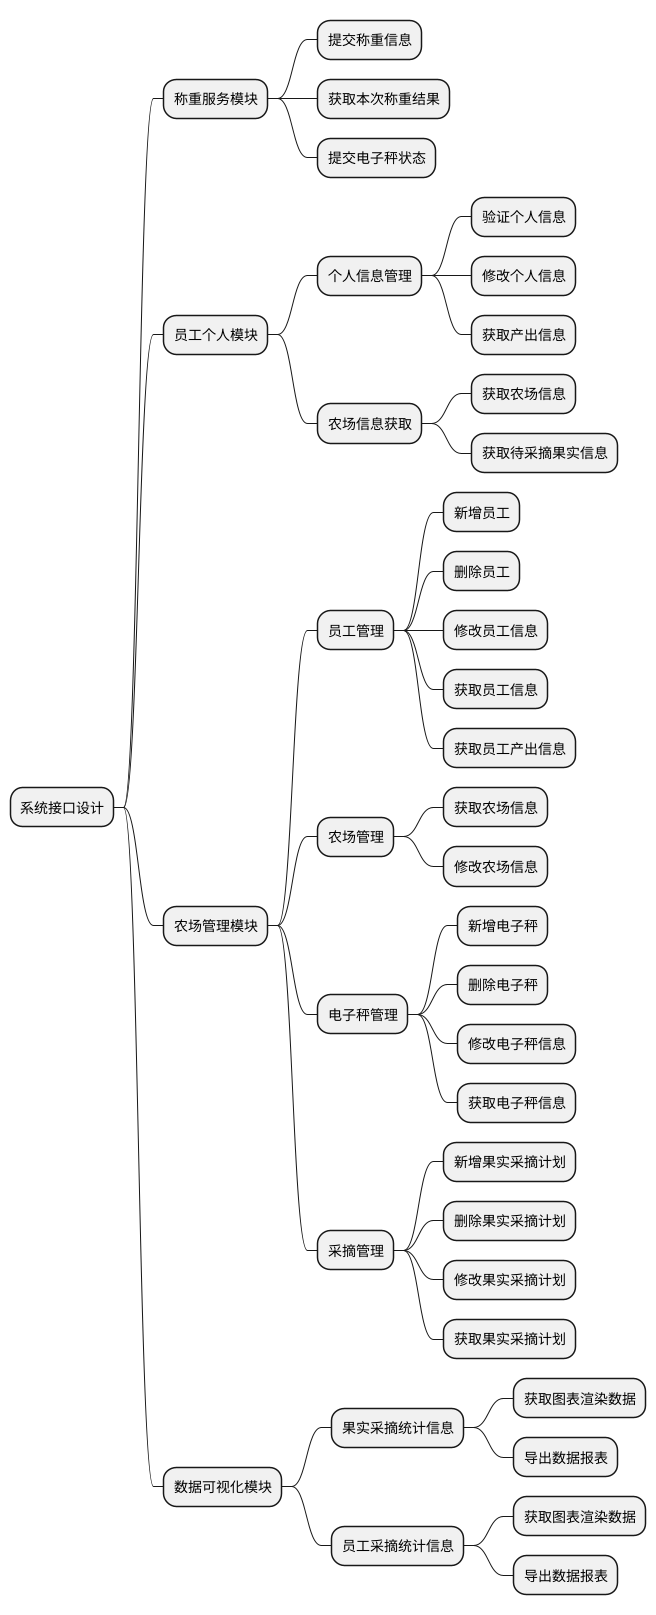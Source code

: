 @startmindmap 系统接口设计
* 系统接口设计
    * 称重服务模块
        * 提交称重信息
        * 获取本次称重结果
        * 提交电子秤状态
    * 员工个人模块
        * 个人信息管理
            * 验证个人信息
            * 修改个人信息
            * 获取产出信息
        * 农场信息获取
            * 获取农场信息
            * 获取待采摘果实信息
    * 农场管理模块
        * 员工管理
            * 新增员工
            * 删除员工
            * 修改员工信息
            * 获取员工信息
            * 获取员工产出信息
        * 农场管理
            * 获取农场信息
            * 修改农场信息
        * 电子秤管理
            * 新增电子秤
            * 删除电子秤
            * 修改电子秤信息
            * 获取电子秤信息
        * 采摘管理
            * 新增果实采摘计划
            * 删除果实采摘计划
            * 修改果实采摘计划
            * 获取果实采摘计划
    * 数据可视化模块
        * 果实采摘统计信息
            * 获取图表渲染数据
            * 导出数据报表
        * 员工采摘统计信息
            * 获取图表渲染数据
            * 导出数据报表
@endmindmap